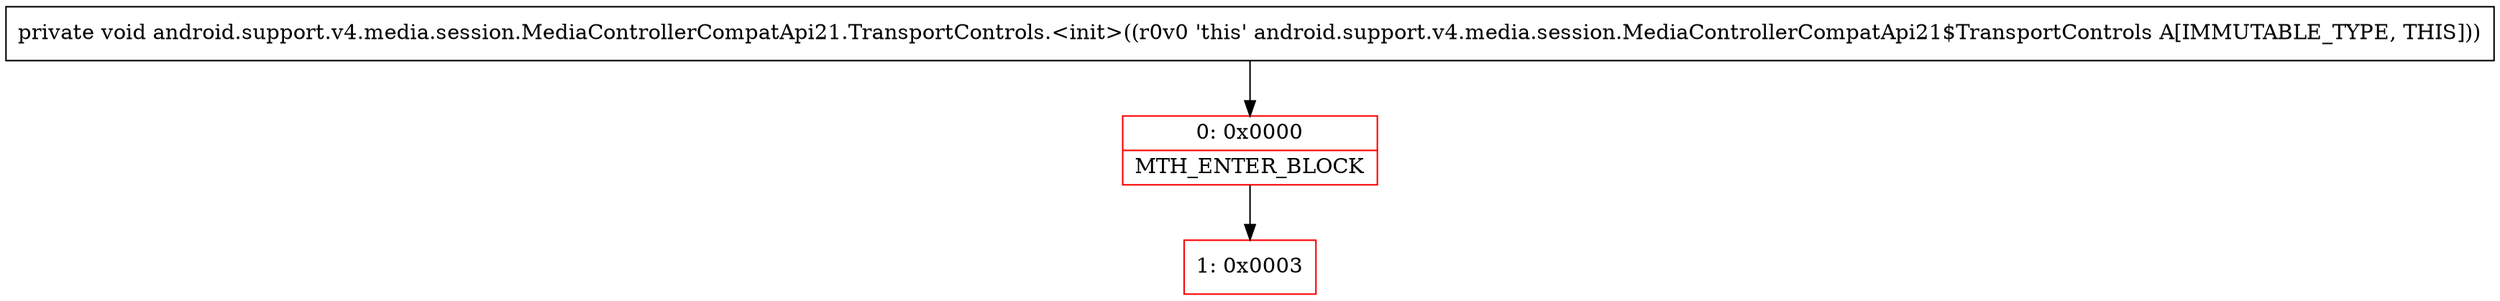 digraph "CFG forandroid.support.v4.media.session.MediaControllerCompatApi21.TransportControls.\<init\>()V" {
subgraph cluster_Region_1549441685 {
label = "R(0)";
node [shape=record,color=blue];
}
Node_0 [shape=record,color=red,label="{0\:\ 0x0000|MTH_ENTER_BLOCK\l}"];
Node_1 [shape=record,color=red,label="{1\:\ 0x0003}"];
MethodNode[shape=record,label="{private void android.support.v4.media.session.MediaControllerCompatApi21.TransportControls.\<init\>((r0v0 'this' android.support.v4.media.session.MediaControllerCompatApi21$TransportControls A[IMMUTABLE_TYPE, THIS])) }"];
MethodNode -> Node_0;
Node_0 -> Node_1;
}

